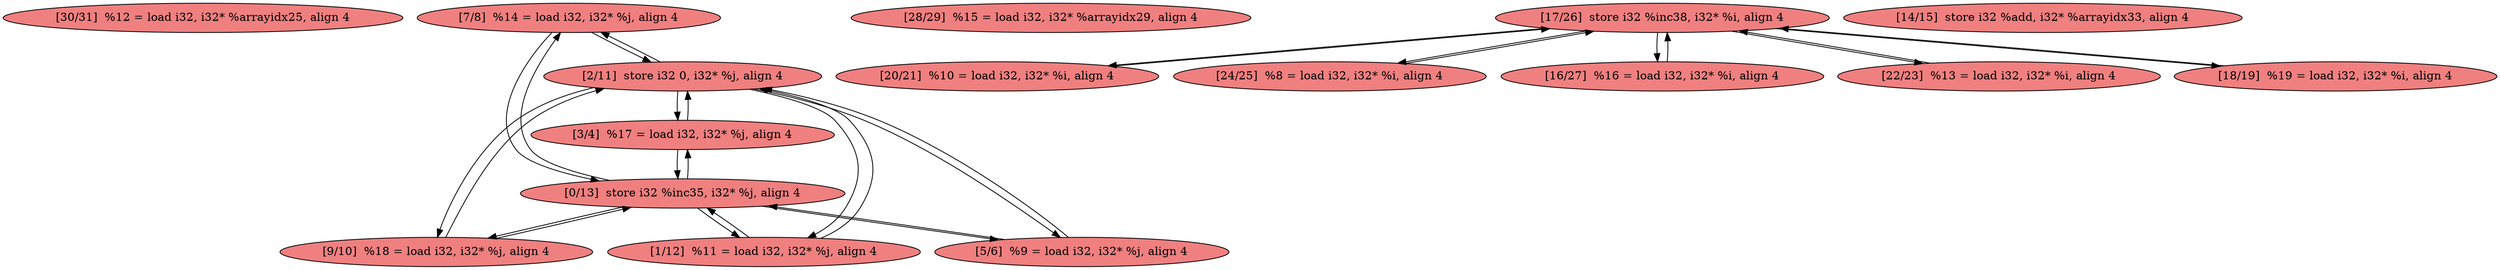 
digraph G {


node482 [fillcolor=lightcoral,label="[30/31]  %12 = load i32, i32* %arrayidx25, align 4",shape=ellipse,style=filled ]
node481 [fillcolor=lightcoral,label="[7/8]  %14 = load i32, i32* %j, align 4",shape=ellipse,style=filled ]
node480 [fillcolor=lightcoral,label="[28/29]  %15 = load i32, i32* %arrayidx29, align 4",shape=ellipse,style=filled ]
node479 [fillcolor=lightcoral,label="[9/10]  %18 = load i32, i32* %j, align 4",shape=ellipse,style=filled ]
node483 [fillcolor=lightcoral,label="[17/26]  store i32 %inc38, i32* %i, align 4",shape=ellipse,style=filled ]
node476 [fillcolor=lightcoral,label="[20/21]  %10 = load i32, i32* %i, align 4",shape=ellipse,style=filled ]
node475 [fillcolor=lightcoral,label="[1/12]  %11 = load i32, i32* %j, align 4",shape=ellipse,style=filled ]
node469 [fillcolor=lightcoral,label="[14/15]  store i32 %add, i32* %arrayidx33, align 4",shape=ellipse,style=filled ]
node477 [fillcolor=lightcoral,label="[24/25]  %8 = load i32, i32* %i, align 4",shape=ellipse,style=filled ]
node472 [fillcolor=lightcoral,label="[2/11]  store i32 0, i32* %j, align 4",shape=ellipse,style=filled ]
node468 [fillcolor=lightcoral,label="[0/13]  store i32 %inc35, i32* %j, align 4",shape=ellipse,style=filled ]
node478 [fillcolor=lightcoral,label="[5/6]  %9 = load i32, i32* %j, align 4",shape=ellipse,style=filled ]
node470 [fillcolor=lightcoral,label="[3/4]  %17 = load i32, i32* %j, align 4",shape=ellipse,style=filled ]
node471 [fillcolor=lightcoral,label="[16/27]  %16 = load i32, i32* %i, align 4",shape=ellipse,style=filled ]
node474 [fillcolor=lightcoral,label="[22/23]  %13 = load i32, i32* %i, align 4",shape=ellipse,style=filled ]
node473 [fillcolor=lightcoral,label="[18/19]  %19 = load i32, i32* %i, align 4",shape=ellipse,style=filled ]

node472->node481 [ ]
node479->node472 [ ]
node481->node472 [ ]
node472->node479 [ ]
node474->node483 [ ]
node483->node474 [ ]
node468->node470 [ ]
node483->node473 [ ]
node470->node468 [ ]
node472->node478 [ ]
node478->node472 [ ]
node468->node478 [ ]
node478->node468 [ ]
node471->node483 [ ]
node470->node472 [ ]
node479->node468 [ ]
node477->node483 [ ]
node475->node468 [ ]
node472->node470 [ ]
node468->node479 [ ]
node483->node471 [ ]
node468->node481 [ ]
node473->node483 [ ]
node483->node477 [ ]
node481->node468 [ ]
node475->node472 [ ]
node472->node475 [ ]
node483->node476 [ ]
node476->node483 [ ]
node468->node475 [ ]


}
